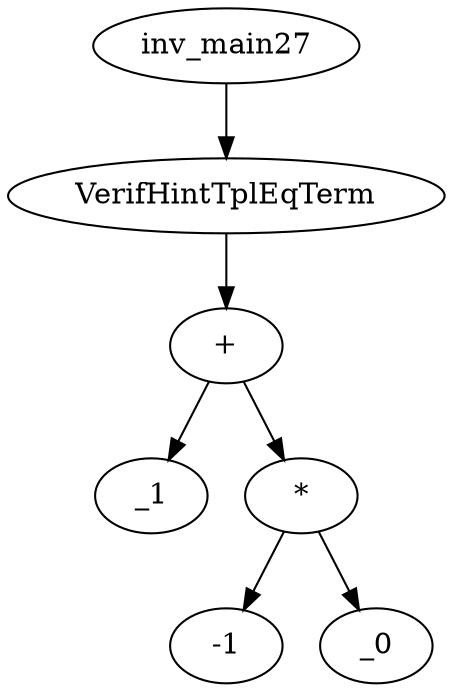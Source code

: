digraph dag {
0 [label="inv_main27"];
1 [label="VerifHintTplEqTerm"];
2 [label="+"];
3 [label="_1"];
4 [label="*"];
5 [label="-1"];
6 [label="_0"];
0->1
1->2
2->4
2 -> 3
4->6
4 -> 5
}
